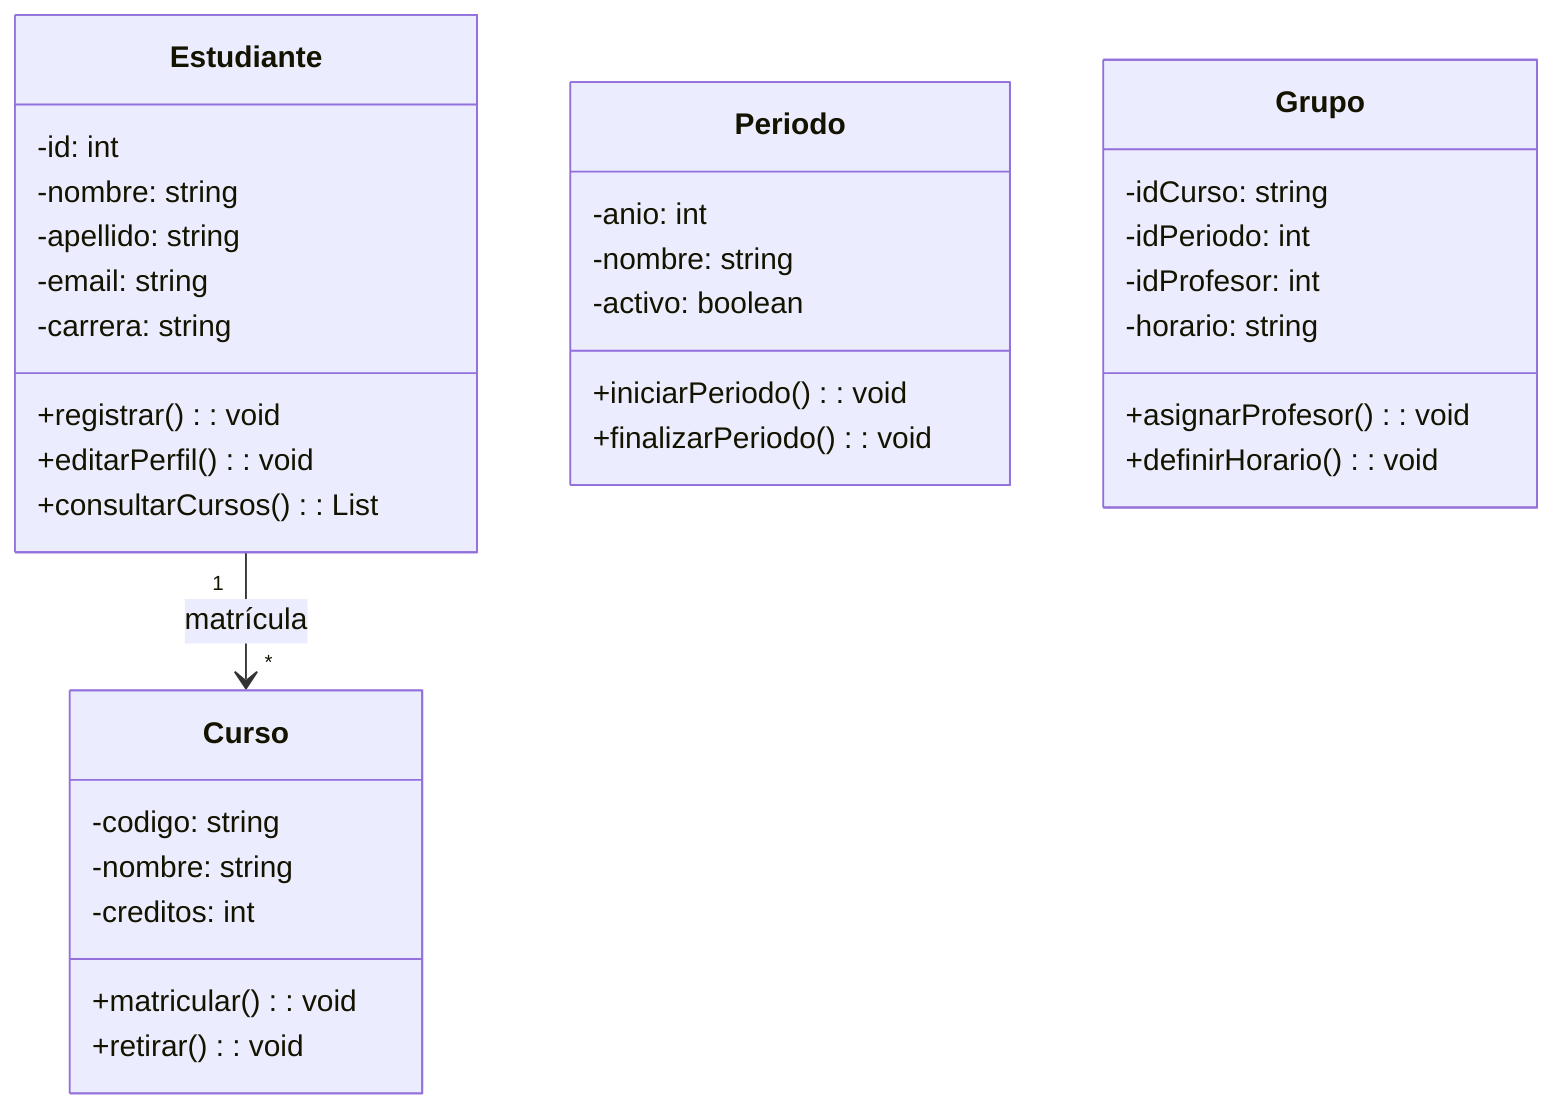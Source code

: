 classDiagram
    class Estudiante {
        -id: int
        -nombre: string
        -apellido: string
        -email: string
        -carrera: string
        +registrar(): void
        +editarPerfil(): void
        +consultarCursos(): List<Curso>
    }

    class Curso {
        -codigo: string
        -nombre: string
        -creditos: int
        +matricular(): void
        +retirar(): void
    }

    Estudiante "1" --> "*" Curso : matrícula

    class Periodo {
        -anio: int
        -nombre: string
        -activo: boolean
        +iniciarPeriodo(): void
        +finalizarPeriodo(): void
    }

    class Grupo {
        -idCurso: string
        -idPeriodo: int
        -idProfesor: int
        -horario: string
        +asignarProfesor(): void
        +definirHorario(): void
    }